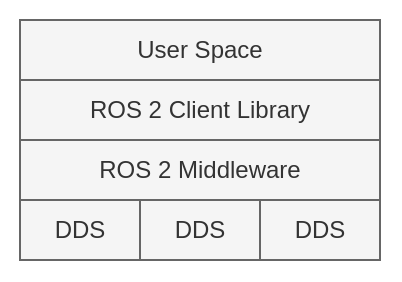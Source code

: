 <mxfile version="14.7.8" type="device"><diagram id="-70uJcoZPkdx5x4gNG9o" name="Page-1"><mxGraphModel dx="982" dy="555" grid="1" gridSize="10" guides="1" tooltips="1" connect="1" arrows="1" fold="1" page="1" pageScale="1" pageWidth="100" pageHeight="100" math="0" shadow="0"><root><mxCell id="0"/><mxCell id="1" parent="0"/><mxCell id="HcKl9BntrCM_a9AwHfvq-1" value="" style="rounded=0;whiteSpace=wrap;html=1;strokeColor=none;" vertex="1" parent="1"><mxGeometry x="-200" y="-70" width="200" height="140" as="geometry"/></mxCell><mxCell id="avz8hfQoZFs3JDryHtFK-1" value="User Space" style="rounded=0;whiteSpace=wrap;html=1;fillColor=#f5f5f5;strokeColor=#666666;fontColor=#333333;" parent="1" vertex="1"><mxGeometry x="-190" y="-60" width="180" height="30" as="geometry"/></mxCell><mxCell id="avz8hfQoZFs3JDryHtFK-2" value="ROS 2 Client Library" style="rounded=0;whiteSpace=wrap;html=1;fillColor=#f5f5f5;strokeColor=#666666;fontColor=#333333;" parent="1" vertex="1"><mxGeometry x="-190" y="-30" width="180" height="30" as="geometry"/></mxCell><mxCell id="avz8hfQoZFs3JDryHtFK-3" value="DDS" style="rounded=0;whiteSpace=wrap;html=1;fillColor=#f5f5f5;strokeColor=#666666;fontColor=#333333;" parent="1" vertex="1"><mxGeometry x="-190" y="30" width="60" height="30" as="geometry"/></mxCell><mxCell id="avz8hfQoZFs3JDryHtFK-4" value="DDS" style="rounded=0;whiteSpace=wrap;html=1;fillColor=#f5f5f5;strokeColor=#666666;fontColor=#333333;" parent="1" vertex="1"><mxGeometry x="-130" y="30" width="60" height="30" as="geometry"/></mxCell><mxCell id="avz8hfQoZFs3JDryHtFK-5" value="DDS" style="rounded=0;whiteSpace=wrap;html=1;fillColor=#f5f5f5;strokeColor=#666666;fontColor=#333333;" parent="1" vertex="1"><mxGeometry x="-70" y="30" width="60" height="30" as="geometry"/></mxCell><mxCell id="avz8hfQoZFs3JDryHtFK-6" value="ROS 2 Middleware" style="rounded=0;whiteSpace=wrap;html=1;fillColor=#f5f5f5;strokeColor=#666666;fontColor=#333333;" parent="1" vertex="1"><mxGeometry x="-190" width="180" height="30" as="geometry"/></mxCell></root></mxGraphModel></diagram></mxfile>